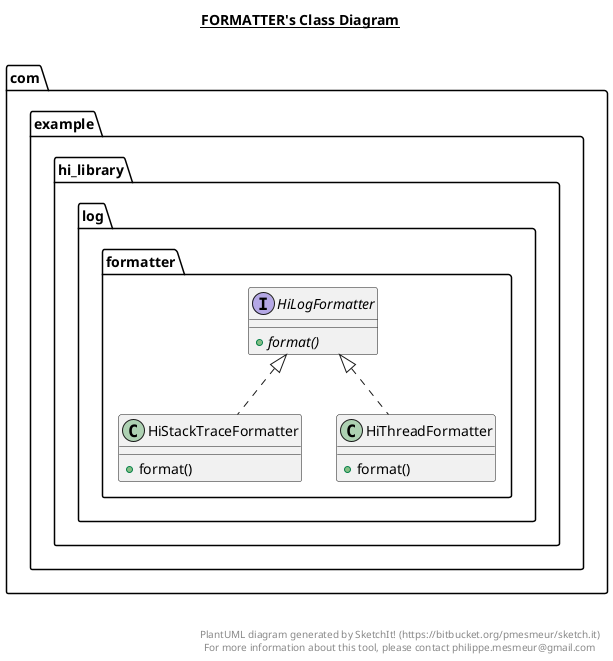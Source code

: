 @startuml

title __FORMATTER's Class Diagram__\n

  namespace com.example.hi_library {
    namespace log {
      namespace formatter {
        interface com.example.hi_library.log.formatter.HiLogFormatter {
            {abstract} + format()
        }
      }
    }
  }
  

  namespace com.example.hi_library {
    namespace log {
      namespace formatter {
        class com.example.hi_library.log.formatter.HiStackTraceFormatter {
            + format()
        }
      }
    }
  }
  

  namespace com.example.hi_library {
    namespace log {
      namespace formatter {
        class com.example.hi_library.log.formatter.HiThreadFormatter {
            + format()
        }
      }
    }
  }
  

  com.example.hi_library.log.formatter.HiStackTraceFormatter .up.|> com.example.hi_library.log.formatter.HiLogFormatter
  com.example.hi_library.log.formatter.HiThreadFormatter .up.|> com.example.hi_library.log.formatter.HiLogFormatter


right footer


PlantUML diagram generated by SketchIt! (https://bitbucket.org/pmesmeur/sketch.it)
For more information about this tool, please contact philippe.mesmeur@gmail.com
endfooter

@enduml
